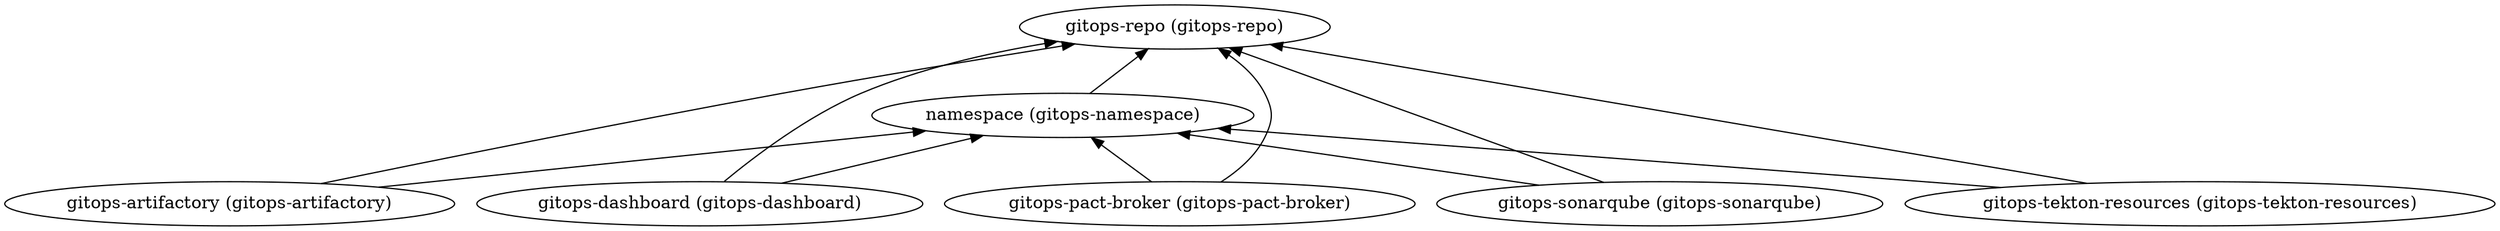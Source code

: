 digraph {
    rankdir="BT"
    "gitops-artifactory (gitops-artifactory)" -> "gitops-repo (gitops-repo)"
"gitops-artifactory (gitops-artifactory)" -> "namespace (gitops-namespace)"
"gitops-artifactory (gitops-artifactory)"
"gitops-repo (gitops-repo)"
"namespace (gitops-namespace)" -> "gitops-repo (gitops-repo)"
"namespace (gitops-namespace)"
"gitops-dashboard (gitops-dashboard)" -> "gitops-repo (gitops-repo)"
"gitops-dashboard (gitops-dashboard)" -> "namespace (gitops-namespace)"
"gitops-dashboard (gitops-dashboard)"
"gitops-pact-broker (gitops-pact-broker)" -> "gitops-repo (gitops-repo)"
"gitops-pact-broker (gitops-pact-broker)" -> "namespace (gitops-namespace)"
"gitops-pact-broker (gitops-pact-broker)"
"gitops-sonarqube (gitops-sonarqube)" -> "gitops-repo (gitops-repo)"
"gitops-sonarqube (gitops-sonarqube)" -> "namespace (gitops-namespace)"
"gitops-sonarqube (gitops-sonarqube)"
"gitops-tekton-resources (gitops-tekton-resources)" -> "gitops-repo (gitops-repo)"
"gitops-tekton-resources (gitops-tekton-resources)" -> "namespace (gitops-namespace)"
"gitops-tekton-resources (gitops-tekton-resources)"
  }